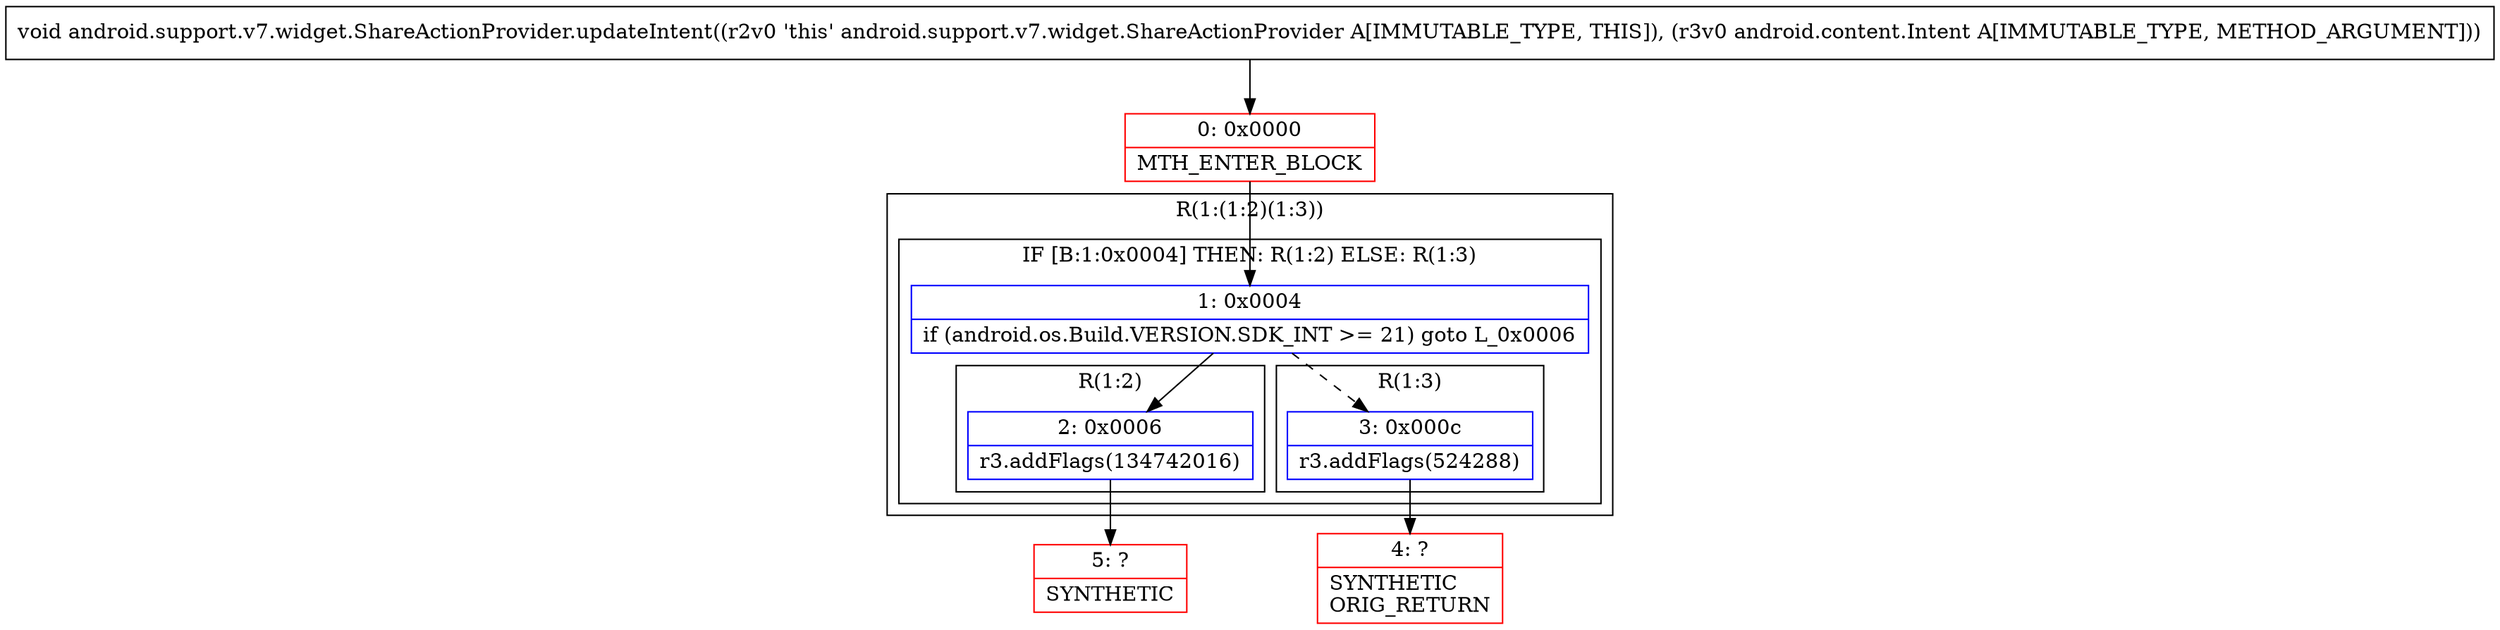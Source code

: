 digraph "CFG forandroid.support.v7.widget.ShareActionProvider.updateIntent(Landroid\/content\/Intent;)V" {
subgraph cluster_Region_2060212842 {
label = "R(1:(1:2)(1:3))";
node [shape=record,color=blue];
subgraph cluster_IfRegion_1947253168 {
label = "IF [B:1:0x0004] THEN: R(1:2) ELSE: R(1:3)";
node [shape=record,color=blue];
Node_1 [shape=record,label="{1\:\ 0x0004|if (android.os.Build.VERSION.SDK_INT \>= 21) goto L_0x0006\l}"];
subgraph cluster_Region_1429709189 {
label = "R(1:2)";
node [shape=record,color=blue];
Node_2 [shape=record,label="{2\:\ 0x0006|r3.addFlags(134742016)\l}"];
}
subgraph cluster_Region_1505063170 {
label = "R(1:3)";
node [shape=record,color=blue];
Node_3 [shape=record,label="{3\:\ 0x000c|r3.addFlags(524288)\l}"];
}
}
}
Node_0 [shape=record,color=red,label="{0\:\ 0x0000|MTH_ENTER_BLOCK\l}"];
Node_4 [shape=record,color=red,label="{4\:\ ?|SYNTHETIC\lORIG_RETURN\l}"];
Node_5 [shape=record,color=red,label="{5\:\ ?|SYNTHETIC\l}"];
MethodNode[shape=record,label="{void android.support.v7.widget.ShareActionProvider.updateIntent((r2v0 'this' android.support.v7.widget.ShareActionProvider A[IMMUTABLE_TYPE, THIS]), (r3v0 android.content.Intent A[IMMUTABLE_TYPE, METHOD_ARGUMENT])) }"];
MethodNode -> Node_0;
Node_1 -> Node_2;
Node_1 -> Node_3[style=dashed];
Node_2 -> Node_5;
Node_3 -> Node_4;
Node_0 -> Node_1;
}

